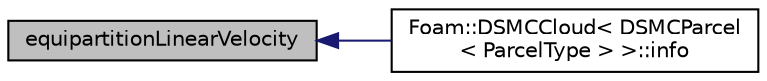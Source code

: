 digraph "equipartitionLinearVelocity"
{
  bgcolor="transparent";
  edge [fontname="Helvetica",fontsize="10",labelfontname="Helvetica",labelfontsize="10"];
  node [fontname="Helvetica",fontsize="10",shape=record];
  rankdir="LR";
  Node125 [label="equipartitionLinearVelocity",height=0.2,width=0.4,color="black", fillcolor="grey75", style="filled", fontcolor="black"];
  Node125 -> Node126 [dir="back",color="midnightblue",fontsize="10",style="solid",fontname="Helvetica"];
  Node126 [label="Foam::DSMCCloud\< DSMCParcel\l\< ParcelType \> \>::info",height=0.2,width=0.4,color="black",URL="$a24813.html#af2960d58af494b4d0b2380a50c7eaa4d",tooltip="Print cloud information. "];
}
